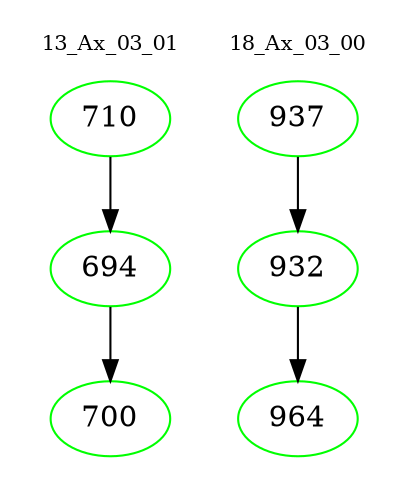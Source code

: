 digraph{
subgraph cluster_0 {
color = white
label = "13_Ax_03_01";
fontsize=10;
T0_710 [label="710", color="green"]
T0_710 -> T0_694 [color="black"]
T0_694 [label="694", color="green"]
T0_694 -> T0_700 [color="black"]
T0_700 [label="700", color="green"]
}
subgraph cluster_1 {
color = white
label = "18_Ax_03_00";
fontsize=10;
T1_937 [label="937", color="green"]
T1_937 -> T1_932 [color="black"]
T1_932 [label="932", color="green"]
T1_932 -> T1_964 [color="black"]
T1_964 [label="964", color="green"]
}
}
